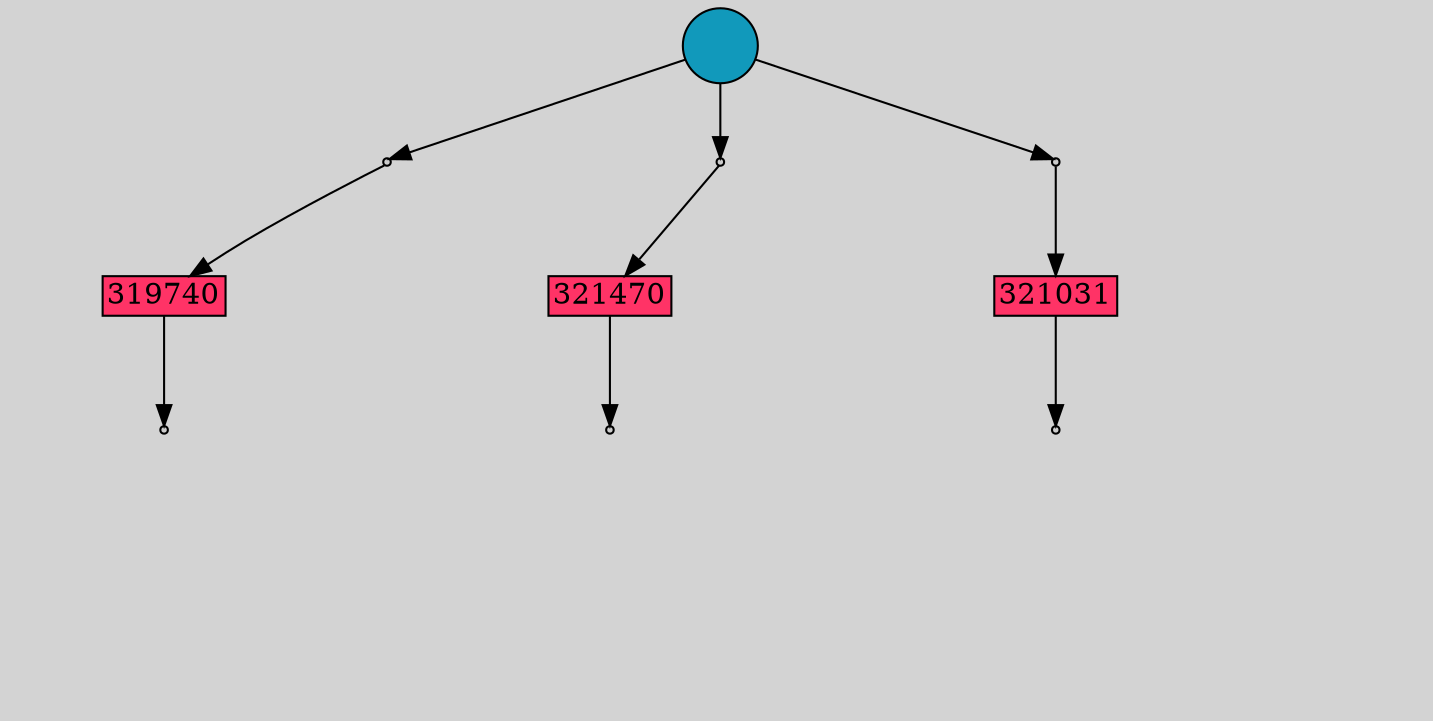// File exported with GEGELATI v1.4.0
// On the 2025-07-06 00:47:47
// With the File::TPGGraphDotExporter
digraph{
	graph[pad = "0.212, 0.055" bgcolor = lightgray]
	node[shape=circle style = filled label = ""]
		T322511 [fillcolor="#1199bb"]
		A319740 [fillcolor="#ff3366" shape=box margin=0.03 width=0 height=0 label="319740"]
		A321470 [fillcolor="#ff3366" shape=box margin=0.03 width=0 height=0 label="321470"]
		A321031 [fillcolor="#ff3366" shape=box margin=0.03 width=0 height=0 label="321031"]
		P1112656 [fillcolor="#cccccc" shape=point label="0"] //
		I1112656 [shape=box style=invis label="5|5&1|4#0|6&#92;n5|0&0|5#0|4&#92;n13|0&0|0#0|8&#92;n"] //-0.311560|-0.855523|-0.126242|0.186721|3.795540|-0.594992|
		P1112656 -> I1112656[style=invis]
		A319740 [fillcolor="#ff3366" shape=box margin=0.03 width=0 height=0 label="319740"]
		T322511 -> P1112656 -> A319740
		P1112657 [fillcolor="#cccccc" shape=point label="0"] //
		I1112657 [shape=box style=invis label="5|5&1|4#0|6&#92;n5|0&0|5#0|4&#92;n13|0&0|0#0|8&#92;n"] //-0.311560|-0.855523|-0.126242|0.186721|2.219284|-0.594992|
		P1112657 -> I1112657[style=invis]
		A321470 [fillcolor="#ff3366" shape=box margin=0.03 width=0 height=0 label="321470"]
		T322511 -> P1112657 -> A321470
		P1112658 [fillcolor="#cccccc" shape=point label="0"] //
		I1112658 [shape=box style=invis label="5|5&1|5#0|6&#92;n5|0&0|5#0|4&#92;n13|0&0|0#0|8&#92;n"] //-0.311560|-0.855523|-0.126242|0.186721|3.795540|-0.594992|
		P1112658 -> I1112658[style=invis]
		A321031 [fillcolor="#ff3366" shape=box margin=0.03 width=0 height=0 label="321031"]
		T322511 -> P1112658 -> A321031
		P1112659 [fillcolor="#cccccc" shape=point label="1"] //
		I1112659 [shape=box style=invis label="0|4&1|7#1|1&#92;n8|2&0|4#1|7&#92;n12|2&0|2#1|9&#92;n12|0&1|2#1|2&#92;n11|0&0|8#0|10&#92;n9|0&0|0#1|9&#92;n"] //-0.133016|-0.624338|0.367907|0.417289|-0.044207|-0.699638|-0.821319|-1.175670|0.972848|-0.962224|-0.658388|0.548748|
		P1112659 -> I1112659[style=invis]
		A319740 -> P1112659
		P1112660 [fillcolor="#cccccc" shape=point label="1"] //
		I1112660 [shape=box style=invis label="12|0&1|2#1|2&#92;n9|0&0|0#1|3&#92;n"] //-0.821319|-1.175670|-0.658388|0.548748|
		P1112660 -> I1112660[style=invis]
		A321470 -> P1112660
		P1112661 [fillcolor="#cccccc" shape=point label="1"] //
		I1112661 [shape=box style=invis label="0|4&1|7#1|1&#92;n8|2&0|4#1|7&#92;n12|2&0|2#1|9&#92;n12|0&1|2#1|2&#92;n11|0&0|8#0|10&#92;n"] //-0.133016|-0.624338|0.367907|0.417289|-0.044207|-0.699638|-0.821319|-1.175670|0.972848|-0.962224|
		P1112661 -> I1112661[style=invis]
		A321031 -> P1112661
}
